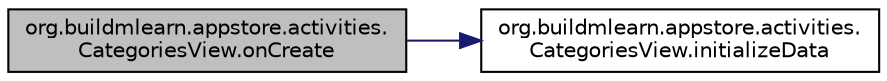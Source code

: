 digraph "org.buildmlearn.appstore.activities.CategoriesView.onCreate"
{
 // INTERACTIVE_SVG=YES
  bgcolor="transparent";
  edge [fontname="Helvetica",fontsize="10",labelfontname="Helvetica",labelfontsize="10"];
  node [fontname="Helvetica",fontsize="10",shape=record];
  rankdir="LR";
  Node1 [label="org.buildmlearn.appstore.activities.\lCategoriesView.onCreate",height=0.2,width=0.4,color="black", fillcolor="grey75", style="filled", fontcolor="black"];
  Node1 -> Node2 [color="midnightblue",fontsize="10",style="solid",fontname="Helvetica"];
  Node2 [label="org.buildmlearn.appstore.activities.\lCategoriesView.initializeData",height=0.2,width=0.4,color="black",URL="$dd/d45/classorg_1_1buildmlearn_1_1appstore_1_1activities_1_1_categories_view.html#a0b850d7a68c113bca4a3c4cdf3d79688",tooltip="It initialises the app list for the category selected. "];
}
